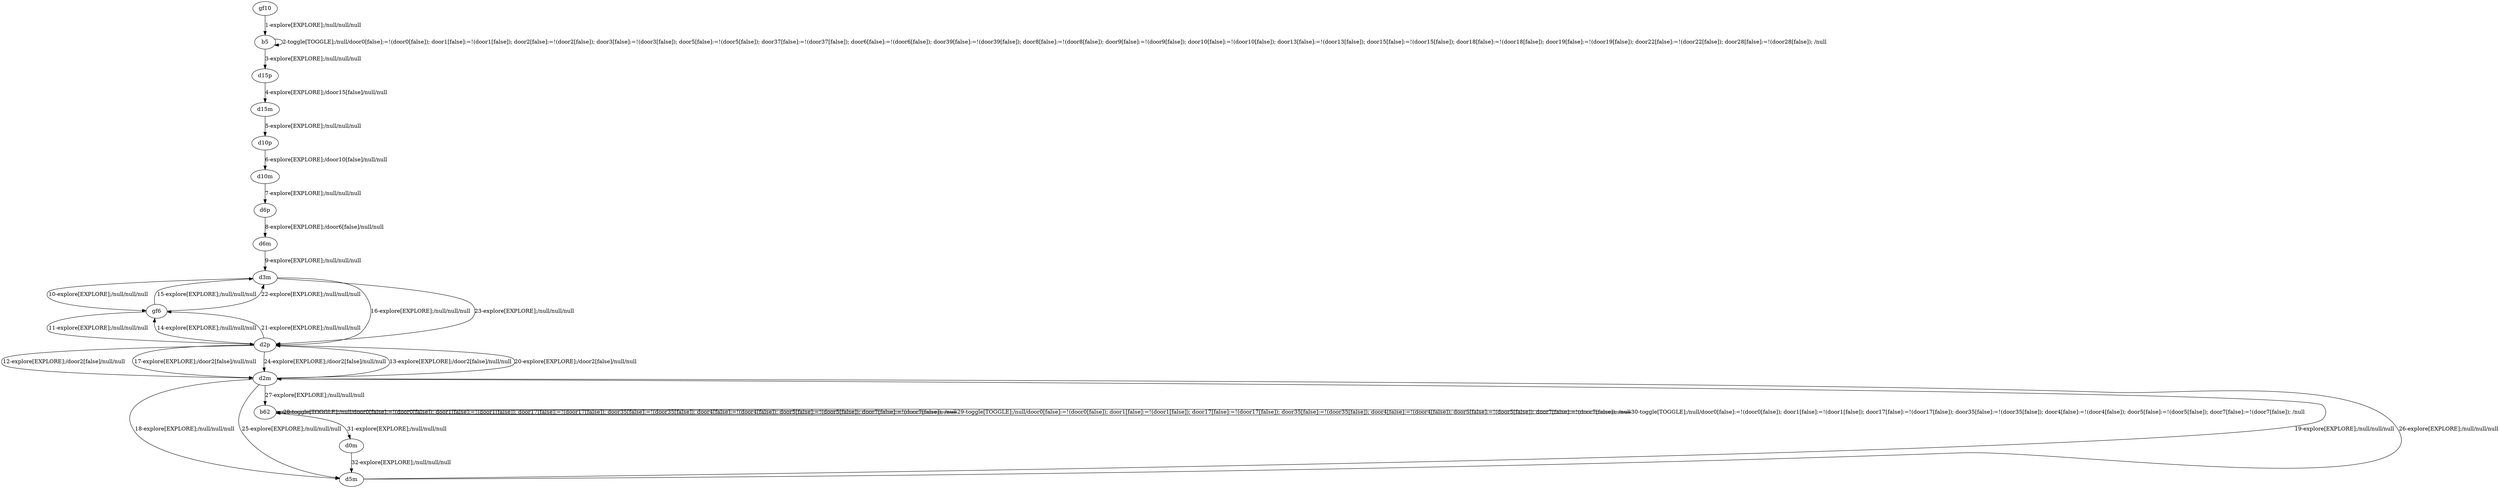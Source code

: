 # Total number of goals covered by this test: 3
# d2m --> d2p
# d2p --> gf6
# gf6 --> d3m

digraph g {
"gf10" -> "b5" [label = "1-explore[EXPLORE];/null/null/null"];
"b5" -> "b5" [label = "2-toggle[TOGGLE];/null/door0[false]:=!(door0[false]); door1[false]:=!(door1[false]); door2[false]:=!(door2[false]); door3[false]:=!(door3[false]); door5[false]:=!(door5[false]); door37[false]:=!(door37[false]); door6[false]:=!(door6[false]); door39[false]:=!(door39[false]); door8[false]:=!(door8[false]); door9[false]:=!(door9[false]); door10[false]:=!(door10[false]); door13[false]:=!(door13[false]); door15[false]:=!(door15[false]); door18[false]:=!(door18[false]); door19[false]:=!(door19[false]); door22[false]:=!(door22[false]); door28[false]:=!(door28[false]); /null"];
"b5" -> "d15p" [label = "3-explore[EXPLORE];/null/null/null"];
"d15p" -> "d15m" [label = "4-explore[EXPLORE];/door15[false]/null/null"];
"d15m" -> "d10p" [label = "5-explore[EXPLORE];/null/null/null"];
"d10p" -> "d10m" [label = "6-explore[EXPLORE];/door10[false]/null/null"];
"d10m" -> "d6p" [label = "7-explore[EXPLORE];/null/null/null"];
"d6p" -> "d6m" [label = "8-explore[EXPLORE];/door6[false]/null/null"];
"d6m" -> "d3m" [label = "9-explore[EXPLORE];/null/null/null"];
"d3m" -> "gf6" [label = "10-explore[EXPLORE];/null/null/null"];
"gf6" -> "d2p" [label = "11-explore[EXPLORE];/null/null/null"];
"d2p" -> "d2m" [label = "12-explore[EXPLORE];/door2[false]/null/null"];
"d2m" -> "d2p" [label = "13-explore[EXPLORE];/door2[false]/null/null"];
"d2p" -> "gf6" [label = "14-explore[EXPLORE];/null/null/null"];
"gf6" -> "d3m" [label = "15-explore[EXPLORE];/null/null/null"];
"d3m" -> "d2p" [label = "16-explore[EXPLORE];/null/null/null"];
"d2p" -> "d2m" [label = "17-explore[EXPLORE];/door2[false]/null/null"];
"d2m" -> "d5m" [label = "18-explore[EXPLORE];/null/null/null"];
"d5m" -> "d2m" [label = "19-explore[EXPLORE];/null/null/null"];
"d2m" -> "d2p" [label = "20-explore[EXPLORE];/door2[false]/null/null"];
"d2p" -> "gf6" [label = "21-explore[EXPLORE];/null/null/null"];
"gf6" -> "d3m" [label = "22-explore[EXPLORE];/null/null/null"];
"d3m" -> "d2p" [label = "23-explore[EXPLORE];/null/null/null"];
"d2p" -> "d2m" [label = "24-explore[EXPLORE];/door2[false]/null/null"];
"d2m" -> "d5m" [label = "25-explore[EXPLORE];/null/null/null"];
"d5m" -> "d2m" [label = "26-explore[EXPLORE];/null/null/null"];
"d2m" -> "b62" [label = "27-explore[EXPLORE];/null/null/null"];
"b62" -> "b62" [label = "28-toggle[TOGGLE];/null/door0[false]:=!(door0[false]); door1[false]:=!(door1[false]); door17[false]:=!(door17[false]); door35[false]:=!(door35[false]); door4[false]:=!(door4[false]); door5[false]:=!(door5[false]); door7[false]:=!(door7[false]); /null"];
"b62" -> "b62" [label = "29-toggle[TOGGLE];/null/door0[false]:=!(door0[false]); door1[false]:=!(door1[false]); door17[false]:=!(door17[false]); door35[false]:=!(door35[false]); door4[false]:=!(door4[false]); door5[false]:=!(door5[false]); door7[false]:=!(door7[false]); /null"];
"b62" -> "b62" [label = "30-toggle[TOGGLE];/null/door0[false]:=!(door0[false]); door1[false]:=!(door1[false]); door17[false]:=!(door17[false]); door35[false]:=!(door35[false]); door4[false]:=!(door4[false]); door5[false]:=!(door5[false]); door7[false]:=!(door7[false]); /null"];
"b62" -> "d0m" [label = "31-explore[EXPLORE];/null/null/null"];
"d0m" -> "d5m" [label = "32-explore[EXPLORE];/null/null/null"];
}